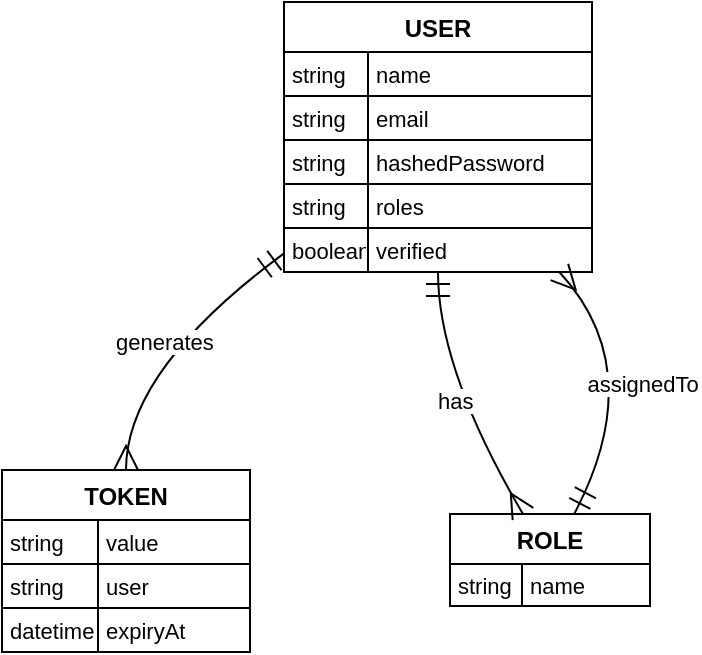 <mxfile version="21.6.8" type="device">
  <diagram id="C5RBs43oDa-KdzZeNtuy" name="Page-1">
    <mxGraphModel dx="1658" dy="820" grid="1" gridSize="10" guides="1" tooltips="1" connect="1" arrows="1" fold="1" page="1" pageScale="1" pageWidth="827" pageHeight="1169" math="0" shadow="0">
      <root>
        <mxCell id="WIyWlLk6GJQsqaUBKTNV-0" />
        <mxCell id="WIyWlLk6GJQsqaUBKTNV-1" parent="WIyWlLk6GJQsqaUBKTNV-0" />
        <mxCell id="6uhCNuMv75wiliLWxyor-0" value="USER" style="shape=table;startSize=25;container=1;collapsible=0;childLayout=tableLayout;fixedRows=1;rowLines=1;fontStyle=1;align=center;resizeLast=1;" vertex="1" parent="WIyWlLk6GJQsqaUBKTNV-1">
          <mxGeometry x="311" y="80" width="154" height="135" as="geometry" />
        </mxCell>
        <mxCell id="6uhCNuMv75wiliLWxyor-1" style="shape=tableRow;horizontal=0;startSize=0;swimlaneHead=0;swimlaneBody=0;fillColor=none;collapsible=0;dropTarget=0;points=[[0,0.5],[1,0.5]];portConstraint=eastwest;top=0;left=0;right=0;bottom=0;" vertex="1" parent="6uhCNuMv75wiliLWxyor-0">
          <mxGeometry y="25" width="154" height="22" as="geometry" />
        </mxCell>
        <mxCell id="6uhCNuMv75wiliLWxyor-2" value="string" style="shape=partialRectangle;connectable=0;fillColor=none;top=0;left=0;bottom=0;right=0;align=left;spacingLeft=2;overflow=hidden;fontSize=11;" vertex="1" parent="6uhCNuMv75wiliLWxyor-1">
          <mxGeometry width="42" height="22" as="geometry">
            <mxRectangle width="42" height="22" as="alternateBounds" />
          </mxGeometry>
        </mxCell>
        <mxCell id="6uhCNuMv75wiliLWxyor-3" value="name" style="shape=partialRectangle;connectable=0;fillColor=none;top=0;left=0;bottom=0;right=0;align=left;spacingLeft=2;overflow=hidden;fontSize=11;" vertex="1" parent="6uhCNuMv75wiliLWxyor-1">
          <mxGeometry x="42" width="112" height="22" as="geometry">
            <mxRectangle width="112" height="22" as="alternateBounds" />
          </mxGeometry>
        </mxCell>
        <mxCell id="6uhCNuMv75wiliLWxyor-4" style="shape=tableRow;horizontal=0;startSize=0;swimlaneHead=0;swimlaneBody=0;fillColor=none;collapsible=0;dropTarget=0;points=[[0,0.5],[1,0.5]];portConstraint=eastwest;top=0;left=0;right=0;bottom=0;" vertex="1" parent="6uhCNuMv75wiliLWxyor-0">
          <mxGeometry y="47" width="154" height="22" as="geometry" />
        </mxCell>
        <mxCell id="6uhCNuMv75wiliLWxyor-5" value="string" style="shape=partialRectangle;connectable=0;fillColor=none;top=0;left=0;bottom=0;right=0;align=left;spacingLeft=2;overflow=hidden;fontSize=11;" vertex="1" parent="6uhCNuMv75wiliLWxyor-4">
          <mxGeometry width="42" height="22" as="geometry">
            <mxRectangle width="42" height="22" as="alternateBounds" />
          </mxGeometry>
        </mxCell>
        <mxCell id="6uhCNuMv75wiliLWxyor-6" value="email" style="shape=partialRectangle;connectable=0;fillColor=none;top=0;left=0;bottom=0;right=0;align=left;spacingLeft=2;overflow=hidden;fontSize=11;" vertex="1" parent="6uhCNuMv75wiliLWxyor-4">
          <mxGeometry x="42" width="112" height="22" as="geometry">
            <mxRectangle width="112" height="22" as="alternateBounds" />
          </mxGeometry>
        </mxCell>
        <mxCell id="6uhCNuMv75wiliLWxyor-7" style="shape=tableRow;horizontal=0;startSize=0;swimlaneHead=0;swimlaneBody=0;fillColor=none;collapsible=0;dropTarget=0;points=[[0,0.5],[1,0.5]];portConstraint=eastwest;top=0;left=0;right=0;bottom=0;" vertex="1" parent="6uhCNuMv75wiliLWxyor-0">
          <mxGeometry y="69" width="154" height="22" as="geometry" />
        </mxCell>
        <mxCell id="6uhCNuMv75wiliLWxyor-8" value="string" style="shape=partialRectangle;connectable=0;fillColor=none;top=0;left=0;bottom=0;right=0;align=left;spacingLeft=2;overflow=hidden;fontSize=11;" vertex="1" parent="6uhCNuMv75wiliLWxyor-7">
          <mxGeometry width="42" height="22" as="geometry">
            <mxRectangle width="42" height="22" as="alternateBounds" />
          </mxGeometry>
        </mxCell>
        <mxCell id="6uhCNuMv75wiliLWxyor-9" value="hashedPassword" style="shape=partialRectangle;connectable=0;fillColor=none;top=0;left=0;bottom=0;right=0;align=left;spacingLeft=2;overflow=hidden;fontSize=11;" vertex="1" parent="6uhCNuMv75wiliLWxyor-7">
          <mxGeometry x="42" width="112" height="22" as="geometry">
            <mxRectangle width="112" height="22" as="alternateBounds" />
          </mxGeometry>
        </mxCell>
        <mxCell id="6uhCNuMv75wiliLWxyor-10" style="shape=tableRow;horizontal=0;startSize=0;swimlaneHead=0;swimlaneBody=0;fillColor=none;collapsible=0;dropTarget=0;points=[[0,0.5],[1,0.5]];portConstraint=eastwest;top=0;left=0;right=0;bottom=0;" vertex="1" parent="6uhCNuMv75wiliLWxyor-0">
          <mxGeometry y="91" width="154" height="22" as="geometry" />
        </mxCell>
        <mxCell id="6uhCNuMv75wiliLWxyor-11" value="string" style="shape=partialRectangle;connectable=0;fillColor=none;top=0;left=0;bottom=0;right=0;align=left;spacingLeft=2;overflow=hidden;fontSize=11;" vertex="1" parent="6uhCNuMv75wiliLWxyor-10">
          <mxGeometry width="42" height="22" as="geometry">
            <mxRectangle width="42" height="22" as="alternateBounds" />
          </mxGeometry>
        </mxCell>
        <mxCell id="6uhCNuMv75wiliLWxyor-12" value="roles" style="shape=partialRectangle;connectable=0;fillColor=none;top=0;left=0;bottom=0;right=0;align=left;spacingLeft=2;overflow=hidden;fontSize=11;" vertex="1" parent="6uhCNuMv75wiliLWxyor-10">
          <mxGeometry x="42" width="112" height="22" as="geometry">
            <mxRectangle width="112" height="22" as="alternateBounds" />
          </mxGeometry>
        </mxCell>
        <mxCell id="6uhCNuMv75wiliLWxyor-13" style="shape=tableRow;horizontal=0;startSize=0;swimlaneHead=0;swimlaneBody=0;fillColor=none;collapsible=0;dropTarget=0;points=[[0,0.5],[1,0.5]];portConstraint=eastwest;top=0;left=0;right=0;bottom=0;" vertex="1" parent="6uhCNuMv75wiliLWxyor-0">
          <mxGeometry y="113" width="154" height="22" as="geometry" />
        </mxCell>
        <mxCell id="6uhCNuMv75wiliLWxyor-14" value="boolean" style="shape=partialRectangle;connectable=0;fillColor=none;top=0;left=0;bottom=0;right=0;align=left;spacingLeft=2;overflow=hidden;fontSize=11;" vertex="1" parent="6uhCNuMv75wiliLWxyor-13">
          <mxGeometry width="42" height="22" as="geometry">
            <mxRectangle width="42" height="22" as="alternateBounds" />
          </mxGeometry>
        </mxCell>
        <mxCell id="6uhCNuMv75wiliLWxyor-15" value="verified" style="shape=partialRectangle;connectable=0;fillColor=none;top=0;left=0;bottom=0;right=0;align=left;spacingLeft=2;overflow=hidden;fontSize=11;" vertex="1" parent="6uhCNuMv75wiliLWxyor-13">
          <mxGeometry x="42" width="112" height="22" as="geometry">
            <mxRectangle width="112" height="22" as="alternateBounds" />
          </mxGeometry>
        </mxCell>
        <mxCell id="6uhCNuMv75wiliLWxyor-16" value="ROLE" style="shape=table;startSize=25;container=1;collapsible=0;childLayout=tableLayout;fixedRows=1;rowLines=1;fontStyle=1;align=center;resizeLast=1;" vertex="1" parent="WIyWlLk6GJQsqaUBKTNV-1">
          <mxGeometry x="394" y="336" width="100" height="46" as="geometry" />
        </mxCell>
        <mxCell id="6uhCNuMv75wiliLWxyor-17" style="shape=tableRow;horizontal=0;startSize=0;swimlaneHead=0;swimlaneBody=0;fillColor=none;collapsible=0;dropTarget=0;points=[[0,0.5],[1,0.5]];portConstraint=eastwest;top=0;left=0;right=0;bottom=0;" vertex="1" parent="6uhCNuMv75wiliLWxyor-16">
          <mxGeometry y="25" width="100" height="21" as="geometry" />
        </mxCell>
        <mxCell id="6uhCNuMv75wiliLWxyor-18" value="string" style="shape=partialRectangle;connectable=0;fillColor=none;top=0;left=0;bottom=0;right=0;align=left;spacingLeft=2;overflow=hidden;fontSize=11;" vertex="1" parent="6uhCNuMv75wiliLWxyor-17">
          <mxGeometry width="36" height="21" as="geometry">
            <mxRectangle width="36" height="21" as="alternateBounds" />
          </mxGeometry>
        </mxCell>
        <mxCell id="6uhCNuMv75wiliLWxyor-19" value="name" style="shape=partialRectangle;connectable=0;fillColor=none;top=0;left=0;bottom=0;right=0;align=left;spacingLeft=2;overflow=hidden;fontSize=11;" vertex="1" parent="6uhCNuMv75wiliLWxyor-17">
          <mxGeometry x="36" width="64" height="21" as="geometry">
            <mxRectangle width="64" height="21" as="alternateBounds" />
          </mxGeometry>
        </mxCell>
        <mxCell id="6uhCNuMv75wiliLWxyor-20" value="TOKEN" style="shape=table;startSize=25;container=1;collapsible=0;childLayout=tableLayout;fixedRows=1;rowLines=1;fontStyle=1;align=center;resizeLast=1;" vertex="1" parent="WIyWlLk6GJQsqaUBKTNV-1">
          <mxGeometry x="170" y="314" width="124" height="91" as="geometry" />
        </mxCell>
        <mxCell id="6uhCNuMv75wiliLWxyor-21" style="shape=tableRow;horizontal=0;startSize=0;swimlaneHead=0;swimlaneBody=0;fillColor=none;collapsible=0;dropTarget=0;points=[[0,0.5],[1,0.5]];portConstraint=eastwest;top=0;left=0;right=0;bottom=0;" vertex="1" parent="6uhCNuMv75wiliLWxyor-20">
          <mxGeometry y="25" width="124" height="22" as="geometry" />
        </mxCell>
        <mxCell id="6uhCNuMv75wiliLWxyor-22" value="string" style="shape=partialRectangle;connectable=0;fillColor=none;top=0;left=0;bottom=0;right=0;align=left;spacingLeft=2;overflow=hidden;fontSize=11;" vertex="1" parent="6uhCNuMv75wiliLWxyor-21">
          <mxGeometry width="48" height="22" as="geometry">
            <mxRectangle width="48" height="22" as="alternateBounds" />
          </mxGeometry>
        </mxCell>
        <mxCell id="6uhCNuMv75wiliLWxyor-23" value="value" style="shape=partialRectangle;connectable=0;fillColor=none;top=0;left=0;bottom=0;right=0;align=left;spacingLeft=2;overflow=hidden;fontSize=11;" vertex="1" parent="6uhCNuMv75wiliLWxyor-21">
          <mxGeometry x="48" width="76" height="22" as="geometry">
            <mxRectangle width="76" height="22" as="alternateBounds" />
          </mxGeometry>
        </mxCell>
        <mxCell id="6uhCNuMv75wiliLWxyor-24" style="shape=tableRow;horizontal=0;startSize=0;swimlaneHead=0;swimlaneBody=0;fillColor=none;collapsible=0;dropTarget=0;points=[[0,0.5],[1,0.5]];portConstraint=eastwest;top=0;left=0;right=0;bottom=0;" vertex="1" parent="6uhCNuMv75wiliLWxyor-20">
          <mxGeometry y="47" width="124" height="22" as="geometry" />
        </mxCell>
        <mxCell id="6uhCNuMv75wiliLWxyor-25" value="string" style="shape=partialRectangle;connectable=0;fillColor=none;top=0;left=0;bottom=0;right=0;align=left;spacingLeft=2;overflow=hidden;fontSize=11;" vertex="1" parent="6uhCNuMv75wiliLWxyor-24">
          <mxGeometry width="48" height="22" as="geometry">
            <mxRectangle width="48" height="22" as="alternateBounds" />
          </mxGeometry>
        </mxCell>
        <mxCell id="6uhCNuMv75wiliLWxyor-26" value="user" style="shape=partialRectangle;connectable=0;fillColor=none;top=0;left=0;bottom=0;right=0;align=left;spacingLeft=2;overflow=hidden;fontSize=11;" vertex="1" parent="6uhCNuMv75wiliLWxyor-24">
          <mxGeometry x="48" width="76" height="22" as="geometry">
            <mxRectangle width="76" height="22" as="alternateBounds" />
          </mxGeometry>
        </mxCell>
        <mxCell id="6uhCNuMv75wiliLWxyor-27" style="shape=tableRow;horizontal=0;startSize=0;swimlaneHead=0;swimlaneBody=0;fillColor=none;collapsible=0;dropTarget=0;points=[[0,0.5],[1,0.5]];portConstraint=eastwest;top=0;left=0;right=0;bottom=0;" vertex="1" parent="6uhCNuMv75wiliLWxyor-20">
          <mxGeometry y="69" width="124" height="22" as="geometry" />
        </mxCell>
        <mxCell id="6uhCNuMv75wiliLWxyor-28" value="datetime" style="shape=partialRectangle;connectable=0;fillColor=none;top=0;left=0;bottom=0;right=0;align=left;spacingLeft=2;overflow=hidden;fontSize=11;" vertex="1" parent="6uhCNuMv75wiliLWxyor-27">
          <mxGeometry width="48" height="22" as="geometry">
            <mxRectangle width="48" height="22" as="alternateBounds" />
          </mxGeometry>
        </mxCell>
        <mxCell id="6uhCNuMv75wiliLWxyor-29" value="expiryAt" style="shape=partialRectangle;connectable=0;fillColor=none;top=0;left=0;bottom=0;right=0;align=left;spacingLeft=2;overflow=hidden;fontSize=11;" vertex="1" parent="6uhCNuMv75wiliLWxyor-27">
          <mxGeometry x="48" width="76" height="22" as="geometry">
            <mxRectangle width="76" height="22" as="alternateBounds" />
          </mxGeometry>
        </mxCell>
        <mxCell id="6uhCNuMv75wiliLWxyor-30" value="generates" style="curved=1;startArrow=ERmandOne;startSize=10;;endArrow=ERmany;endSize=10;;exitX=0.0;exitY=0.931;entryX=0.5;entryY=0;rounded=0;" edge="1" parent="WIyWlLk6GJQsqaUBKTNV-1" source="6uhCNuMv75wiliLWxyor-0" target="6uhCNuMv75wiliLWxyor-20">
          <mxGeometry relative="1" as="geometry">
            <Array as="points">
              <mxPoint x="232" y="264" />
            </Array>
          </mxGeometry>
        </mxCell>
        <mxCell id="6uhCNuMv75wiliLWxyor-31" value="has" style="curved=1;startArrow=ERmandOne;startSize=10;;endArrow=ERmany;endSize=10;;exitX=0.5;exitY=1;entryX=0.365;entryY=0;rounded=0;" edge="1" parent="WIyWlLk6GJQsqaUBKTNV-1" source="6uhCNuMv75wiliLWxyor-0" target="6uhCNuMv75wiliLWxyor-16">
          <mxGeometry relative="1" as="geometry">
            <Array as="points">
              <mxPoint x="388" y="264" />
            </Array>
          </mxGeometry>
        </mxCell>
        <mxCell id="6uhCNuMv75wiliLWxyor-32" value="assignedTo" style="curved=1;startArrow=ERmandOne;startSize=10;;endArrow=ERmany;endSize=10;;exitX=0.621;exitY=0;entryX=0.894;entryY=1;rounded=0;" edge="1" parent="WIyWlLk6GJQsqaUBKTNV-1" source="6uhCNuMv75wiliLWxyor-16" target="6uhCNuMv75wiliLWxyor-0">
          <mxGeometry relative="1" as="geometry">
            <Array as="points">
              <mxPoint x="494" y="264" />
            </Array>
          </mxGeometry>
        </mxCell>
      </root>
    </mxGraphModel>
  </diagram>
</mxfile>
